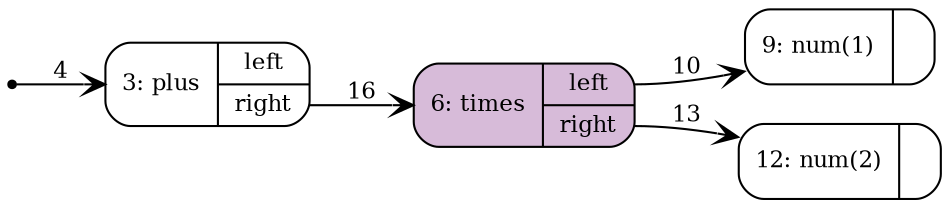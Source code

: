 digraph G {
   node [shape=Mrecord,fontsize=11,ranksep=0];
   edge [arrowhead=vee,fontsize=11,weight=2];
   rankdir = LR;
   {rank=min; n0 [shape=point]};
   n0 [label="{0: root|{<root> root}}",style=filled,fillcolor=black,color=black];
n3 [label="{3: plus|{<left> left|<right> right}}",style=filled,fillcolor=white,color=black];
n6 [label="{6: times|{<left> left|<right> right}}",style=filled,fillcolor="#D7BBD9",color=black];
n9 [label="{9: num(1)|{}}",style=filled,fillcolor=white,color=black];
n12 [label="{12: num(2)|{}}",style=filled,fillcolor=white,color=black];
n3:right -> n6 [color=black,label="16",edgeURL="#",edgetooltip="id: 16\nsource: 3\nindex: Lang.Index.Exp_plus_right\ntarget: 6",labeltooltip="id: 16\nsource: 3\nindex: Lang.Index.Exp_plus_right\ntarget: 6"];
n6:right -> n12 [color=black,label="13",edgeURL="#",edgetooltip="id: 13\nsource: 6\nindex: Lang.Index.Exp_times_right\ntarget: 12",labeltooltip="id: 13\nsource: 6\nindex: Lang.Index.Exp_times_right\ntarget: 12"];
n6:left -> n9 [color=black,label="10",edgeURL="#",edgetooltip="id: 10\nsource: 6\nindex: Lang.Index.Exp_times_left\ntarget: 9",labeltooltip="id: 10\nsource: 6\nindex: Lang.Index.Exp_times_left\ntarget: 9"];
n0:root -> n3 [color=black,label="4",edgeURL="#",edgetooltip="id: 4\nsource: 0\nindex: Lang.Index.Root_root_root\ntarget: 3",labeltooltip="id: 4\nsource: 0\nindex: Lang.Index.Root_root_root\ntarget: 3"]}